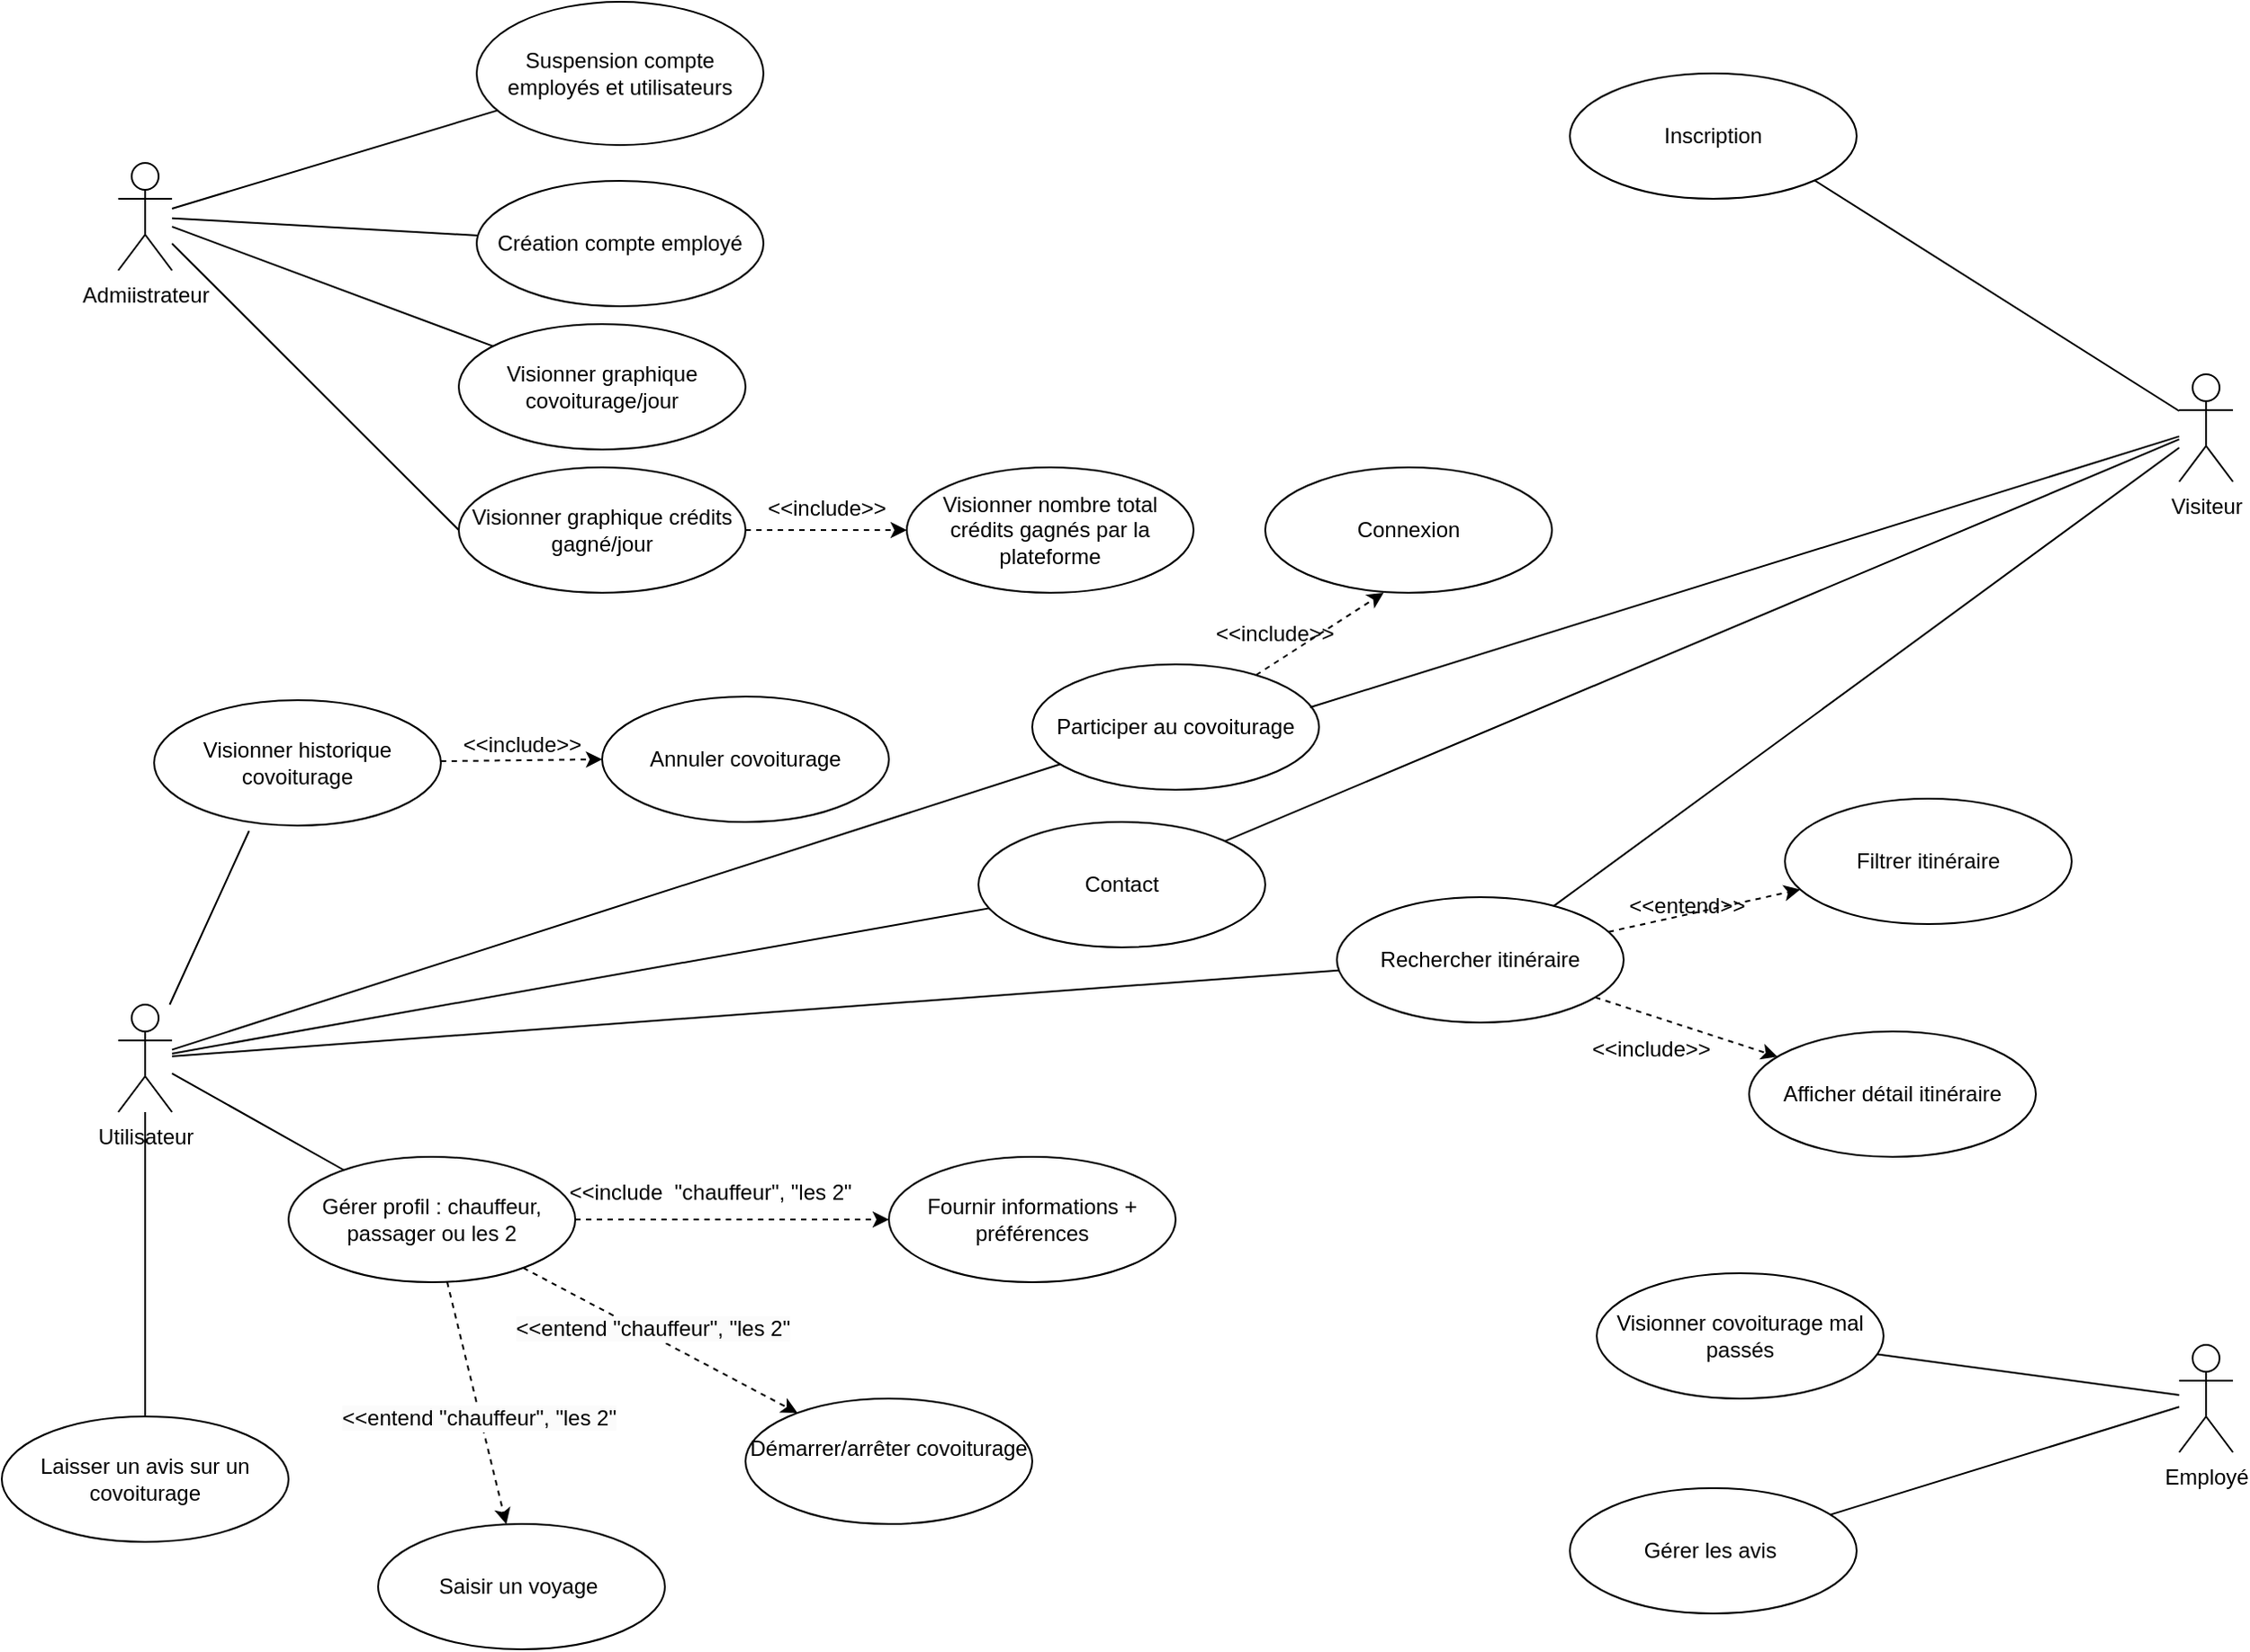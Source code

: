 <mxfile version="24.7.17">
  <diagram name="Page-1" id="9CVXWt7-_POLyjd0vd9-">
    <mxGraphModel dx="2118" dy="820" grid="1" gridSize="10" guides="1" tooltips="1" connect="1" arrows="1" fold="1" page="1" pageScale="1" pageWidth="700" pageHeight="1000" math="0" shadow="0">
      <root>
        <mxCell id="0" />
        <mxCell id="1" parent="0" />
        <mxCell id="Ip4lQaihKb_Grlaf9IZl-10" style="rounded=0;orthogonalLoop=1;jettySize=auto;html=1;endArrow=none;endFill=0;" edge="1" parent="1" source="1G_YC3TLskXvWS0_9UK7-1" target="1G_YC3TLskXvWS0_9UK7-17">
          <mxGeometry relative="1" as="geometry" />
        </mxCell>
        <mxCell id="Ip4lQaihKb_Grlaf9IZl-11" style="rounded=0;orthogonalLoop=1;jettySize=auto;html=1;endArrow=none;endFill=0;" edge="1" parent="1" source="1G_YC3TLskXvWS0_9UK7-1" target="1G_YC3TLskXvWS0_9UK7-16">
          <mxGeometry relative="1" as="geometry" />
        </mxCell>
        <mxCell id="Ip4lQaihKb_Grlaf9IZl-12" style="rounded=0;orthogonalLoop=1;jettySize=auto;html=1;endArrow=none;endFill=0;" edge="1" parent="1" source="1G_YC3TLskXvWS0_9UK7-1" target="Ip4lQaihKb_Grlaf9IZl-1">
          <mxGeometry relative="1" as="geometry" />
        </mxCell>
        <mxCell id="Ip4lQaihKb_Grlaf9IZl-13" style="rounded=0;orthogonalLoop=1;jettySize=auto;html=1;entryX=0;entryY=0.5;entryDx=0;entryDy=0;endArrow=none;endFill=0;" edge="1" parent="1" source="1G_YC3TLskXvWS0_9UK7-1" target="Ip4lQaihKb_Grlaf9IZl-2">
          <mxGeometry relative="1" as="geometry" />
        </mxCell>
        <mxCell id="1G_YC3TLskXvWS0_9UK7-1" value="Admiistrateur" style="shape=umlActor;verticalLabelPosition=bottom;verticalAlign=top;html=1;outlineConnect=0;" parent="1" vertex="1">
          <mxGeometry x="-270" y="110" width="30" height="60" as="geometry" />
        </mxCell>
        <mxCell id="Ip4lQaihKb_Grlaf9IZl-28" style="rounded=0;orthogonalLoop=1;jettySize=auto;html=1;entryX=1;entryY=1;entryDx=0;entryDy=0;endArrow=none;endFill=0;" edge="1" parent="1" source="1G_YC3TLskXvWS0_9UK7-2" target="Ip4lQaihKb_Grlaf9IZl-26">
          <mxGeometry relative="1" as="geometry" />
        </mxCell>
        <mxCell id="Ip4lQaihKb_Grlaf9IZl-36" style="rounded=0;orthogonalLoop=1;jettySize=auto;html=1;endArrow=none;endFill=0;" edge="1" parent="1" source="1G_YC3TLskXvWS0_9UK7-2" target="Ip4lQaihKb_Grlaf9IZl-27">
          <mxGeometry relative="1" as="geometry" />
        </mxCell>
        <mxCell id="Ip4lQaihKb_Grlaf9IZl-41" style="rounded=0;orthogonalLoop=1;jettySize=auto;html=1;endArrow=none;endFill=0;" edge="1" parent="1" source="1G_YC3TLskXvWS0_9UK7-2" target="Ip4lQaihKb_Grlaf9IZl-37">
          <mxGeometry relative="1" as="geometry" />
        </mxCell>
        <mxCell id="1G_YC3TLskXvWS0_9UK7-2" value="Visiteur" style="shape=umlActor;verticalLabelPosition=bottom;verticalAlign=top;html=1;outlineConnect=0;" parent="1" vertex="1">
          <mxGeometry x="880" y="228" width="30" height="60" as="geometry" />
        </mxCell>
        <mxCell id="Ip4lQaihKb_Grlaf9IZl-50" style="rounded=0;orthogonalLoop=1;jettySize=auto;html=1;endArrow=none;endFill=0;" edge="1" parent="1" source="1G_YC3TLskXvWS0_9UK7-3" target="Ip4lQaihKb_Grlaf9IZl-48">
          <mxGeometry relative="1" as="geometry" />
        </mxCell>
        <mxCell id="Ip4lQaihKb_Grlaf9IZl-51" style="rounded=0;orthogonalLoop=1;jettySize=auto;html=1;endArrow=none;endFill=0;" edge="1" parent="1" source="1G_YC3TLskXvWS0_9UK7-3" target="Ip4lQaihKb_Grlaf9IZl-47">
          <mxGeometry relative="1" as="geometry" />
        </mxCell>
        <mxCell id="1G_YC3TLskXvWS0_9UK7-3" value="Employé" style="shape=umlActor;verticalLabelPosition=bottom;verticalAlign=top;html=1;outlineConnect=0;" parent="1" vertex="1">
          <mxGeometry x="880" y="770" width="30" height="60" as="geometry" />
        </mxCell>
        <mxCell id="Ip4lQaihKb_Grlaf9IZl-19" style="rounded=0;orthogonalLoop=1;jettySize=auto;html=1;endArrow=none;endFill=0;" edge="1" parent="1" source="1G_YC3TLskXvWS0_9UK7-4" target="Ip4lQaihKb_Grlaf9IZl-15">
          <mxGeometry relative="1" as="geometry" />
        </mxCell>
        <mxCell id="Ip4lQaihKb_Grlaf9IZl-25" style="rounded=0;orthogonalLoop=1;jettySize=auto;html=1;endArrow=none;endFill=0;" edge="1" parent="1" source="1G_YC3TLskXvWS0_9UK7-4" target="Ip4lQaihKb_Grlaf9IZl-24">
          <mxGeometry relative="1" as="geometry" />
        </mxCell>
        <mxCell id="Ip4lQaihKb_Grlaf9IZl-33" style="rounded=0;orthogonalLoop=1;jettySize=auto;html=1;endArrow=none;endFill=0;" edge="1" parent="1" source="1G_YC3TLskXvWS0_9UK7-4" target="Ip4lQaihKb_Grlaf9IZl-29">
          <mxGeometry relative="1" as="geometry" />
        </mxCell>
        <mxCell id="Ip4lQaihKb_Grlaf9IZl-35" style="rounded=0;orthogonalLoop=1;jettySize=auto;html=1;endArrow=none;endFill=0;" edge="1" parent="1" source="1G_YC3TLskXvWS0_9UK7-4" target="Ip4lQaihKb_Grlaf9IZl-27">
          <mxGeometry relative="1" as="geometry" />
        </mxCell>
        <mxCell id="Ip4lQaihKb_Grlaf9IZl-40" style="rounded=0;orthogonalLoop=1;jettySize=auto;html=1;endArrow=none;endFill=0;" edge="1" parent="1" source="1G_YC3TLskXvWS0_9UK7-4" target="Ip4lQaihKb_Grlaf9IZl-37">
          <mxGeometry relative="1" as="geometry" />
        </mxCell>
        <mxCell id="1G_YC3TLskXvWS0_9UK7-4" value="Utilisateur&lt;div&gt;&lt;br&gt;&lt;/div&gt;" style="shape=umlActor;verticalLabelPosition=bottom;verticalAlign=top;html=1;outlineConnect=0;" parent="1" vertex="1">
          <mxGeometry x="-270" y="580" width="30" height="60" as="geometry" />
        </mxCell>
        <mxCell id="1G_YC3TLskXvWS0_9UK7-16" value="Création compte employé" style="ellipse;whiteSpace=wrap;html=1;" parent="1" vertex="1">
          <mxGeometry x="-70" y="120" width="160" height="70" as="geometry" />
        </mxCell>
        <mxCell id="1G_YC3TLskXvWS0_9UK7-17" value="Suspension compte employés et utilisateurs" style="ellipse;whiteSpace=wrap;html=1;" parent="1" vertex="1">
          <mxGeometry x="-70" y="20" width="160" height="80" as="geometry" />
        </mxCell>
        <mxCell id="Ip4lQaihKb_Grlaf9IZl-1" value="Visionner graphique covoiturage/jour" style="ellipse;whiteSpace=wrap;html=1;" vertex="1" parent="1">
          <mxGeometry x="-80" y="200" width="160" height="70" as="geometry" />
        </mxCell>
        <mxCell id="Ip4lQaihKb_Grlaf9IZl-4" style="rounded=0;orthogonalLoop=1;jettySize=auto;html=1;dashed=1;" edge="1" parent="1" source="Ip4lQaihKb_Grlaf9IZl-2" target="Ip4lQaihKb_Grlaf9IZl-3">
          <mxGeometry relative="1" as="geometry" />
        </mxCell>
        <mxCell id="Ip4lQaihKb_Grlaf9IZl-2" value="Visionner graphique crédits gagné/jour" style="ellipse;whiteSpace=wrap;html=1;" vertex="1" parent="1">
          <mxGeometry x="-80" y="280" width="160" height="70" as="geometry" />
        </mxCell>
        <mxCell id="Ip4lQaihKb_Grlaf9IZl-3" value="Visionner nombre total crédits gagnés par la plateforme" style="ellipse;whiteSpace=wrap;html=1;" vertex="1" parent="1">
          <mxGeometry x="170" y="280" width="160" height="70" as="geometry" />
        </mxCell>
        <mxCell id="Ip4lQaihKb_Grlaf9IZl-5" value="&amp;lt;&amp;lt;include&amp;gt;&amp;gt;" style="text;html=1;align=center;verticalAlign=middle;resizable=0;points=[];autosize=1;strokeColor=none;fillColor=none;" vertex="1" parent="1">
          <mxGeometry x="80" y="288" width="90" height="30" as="geometry" />
        </mxCell>
        <mxCell id="Ip4lQaihKb_Grlaf9IZl-8" style="rounded=0;orthogonalLoop=1;jettySize=auto;html=1;entryX=0;entryY=0.5;entryDx=0;entryDy=0;dashed=1;" edge="1" parent="1" source="Ip4lQaihKb_Grlaf9IZl-6" target="Ip4lQaihKb_Grlaf9IZl-7">
          <mxGeometry relative="1" as="geometry" />
        </mxCell>
        <mxCell id="Ip4lQaihKb_Grlaf9IZl-6" value="Visionner historique covoiturage" style="ellipse;whiteSpace=wrap;html=1;" vertex="1" parent="1">
          <mxGeometry x="-250" y="410" width="160" height="70" as="geometry" />
        </mxCell>
        <mxCell id="Ip4lQaihKb_Grlaf9IZl-7" value="Annuler covoiturage" style="ellipse;whiteSpace=wrap;html=1;" vertex="1" parent="1">
          <mxGeometry y="408" width="160" height="70" as="geometry" />
        </mxCell>
        <mxCell id="Ip4lQaihKb_Grlaf9IZl-9" value="&amp;lt;&amp;lt;include&amp;gt;&amp;gt;" style="text;html=1;align=center;verticalAlign=middle;resizable=0;points=[];autosize=1;strokeColor=none;fillColor=none;" vertex="1" parent="1">
          <mxGeometry x="-90" y="420" width="90" height="30" as="geometry" />
        </mxCell>
        <mxCell id="Ip4lQaihKb_Grlaf9IZl-14" style="rounded=0;orthogonalLoop=1;jettySize=auto;html=1;entryX=0.331;entryY=1.043;entryDx=0;entryDy=0;entryPerimeter=0;endArrow=none;endFill=0;" edge="1" parent="1" source="1G_YC3TLskXvWS0_9UK7-4" target="Ip4lQaihKb_Grlaf9IZl-6">
          <mxGeometry relative="1" as="geometry" />
        </mxCell>
        <mxCell id="Ip4lQaihKb_Grlaf9IZl-17" style="rounded=0;orthogonalLoop=1;jettySize=auto;html=1;dashed=1;" edge="1" parent="1" source="Ip4lQaihKb_Grlaf9IZl-15" target="Ip4lQaihKb_Grlaf9IZl-16">
          <mxGeometry relative="1" as="geometry" />
        </mxCell>
        <mxCell id="Ip4lQaihKb_Grlaf9IZl-53" style="rounded=0;orthogonalLoop=1;jettySize=auto;html=1;dashed=1;" edge="1" parent="1" source="Ip4lQaihKb_Grlaf9IZl-15" target="Ip4lQaihKb_Grlaf9IZl-20">
          <mxGeometry relative="1" as="geometry" />
        </mxCell>
        <mxCell id="Ip4lQaihKb_Grlaf9IZl-56" value="&lt;span style=&quot;font-size: 12px; background-color: rgb(251, 251, 251);&quot;&gt;&amp;lt;&amp;lt;entend &quot;chauffeur&quot;&lt;/span&gt;&lt;span style=&quot;font-size: 12px; background-color: rgb(251, 251, 251);&quot;&gt;, &quot;les 2&quot;&lt;/span&gt;" style="edgeLabel;html=1;align=center;verticalAlign=middle;resizable=0;points=[];" vertex="1" connectable="0" parent="Ip4lQaihKb_Grlaf9IZl-53">
          <mxGeometry x="0.21" relative="1" as="geometry">
            <mxPoint x="-3" y="-6" as="offset" />
          </mxGeometry>
        </mxCell>
        <mxCell id="Ip4lQaihKb_Grlaf9IZl-54" style="rounded=0;orthogonalLoop=1;jettySize=auto;html=1;dashed=1;" edge="1" parent="1" source="Ip4lQaihKb_Grlaf9IZl-15" target="Ip4lQaihKb_Grlaf9IZl-21">
          <mxGeometry relative="1" as="geometry" />
        </mxCell>
        <mxCell id="Ip4lQaihKb_Grlaf9IZl-55" value="&lt;span style=&quot;font-size: 12px; background-color: rgb(251, 251, 251);&quot;&gt;&amp;lt;&amp;lt;entend &quot;chauffeur&quot;&lt;/span&gt;&lt;span style=&quot;font-size: 12px; background-color: rgb(251, 251, 251);&quot;&gt;, &quot;les 2&quot;&lt;/span&gt;" style="edgeLabel;html=1;align=center;verticalAlign=middle;resizable=0;points=[];" vertex="1" connectable="0" parent="Ip4lQaihKb_Grlaf9IZl-54">
          <mxGeometry x="-0.09" y="4" relative="1" as="geometry">
            <mxPoint as="offset" />
          </mxGeometry>
        </mxCell>
        <mxCell id="Ip4lQaihKb_Grlaf9IZl-15" value="Gérer profil : chauffeur, passager ou les 2" style="ellipse;whiteSpace=wrap;html=1;" vertex="1" parent="1">
          <mxGeometry x="-175" y="665" width="160" height="70" as="geometry" />
        </mxCell>
        <mxCell id="Ip4lQaihKb_Grlaf9IZl-16" value="Fournir informations + préférences" style="ellipse;whiteSpace=wrap;html=1;" vertex="1" parent="1">
          <mxGeometry x="160" y="665" width="160" height="70" as="geometry" />
        </mxCell>
        <mxCell id="Ip4lQaihKb_Grlaf9IZl-18" value="&amp;lt;&amp;lt;include&amp;nbsp; &quot;chauffeur&quot;, &quot;les 2&quot;" style="text;html=1;align=center;verticalAlign=middle;resizable=0;points=[];autosize=1;strokeColor=none;fillColor=none;" vertex="1" parent="1">
          <mxGeometry x="-30" y="670" width="180" height="30" as="geometry" />
        </mxCell>
        <mxCell id="Ip4lQaihKb_Grlaf9IZl-20" value="Saisir un voyage &lt;span style=&quot;color: rgba(0, 0, 0, 0); font-family: monospace; font-size: 0px; text-align: start; text-wrap: nowrap;&quot;&gt;%3CmxGraphModel%3E%3Croot%3E%3CmxCell%20id%3D%220%22%2F%3E%3CmxCell%20id%3D%221%22%20parent%3D%220%22%2F%3E%3CmxCell%20id%3D%222%22%20value%3D%22G%C3%A9rer%20profil%20%3A%20chauffeur%2C%20passager%20ou%20les%202%22%20style%3D%22ellipse%3BwhiteSpace%3Dwrap%3Bhtml%3D1%3B%22%20vertex%3D%221%22%20parent%3D%221%22%3E%3CmxGeometry%20x%3D%22-20%22%20y%3D%22620%22%20width%3D%22160%22%20height%3D%2270%22%20as%3D%22geometry%22%2F%3E%3C%2FmxCell%3E%3C%2Froot%3E%3C%2FmxGraphModel%3E&lt;/span&gt;" style="ellipse;whiteSpace=wrap;html=1;" vertex="1" parent="1">
          <mxGeometry x="-125" y="870" width="160" height="70" as="geometry" />
        </mxCell>
        <mxCell id="Ip4lQaihKb_Grlaf9IZl-21" value="Démarrer/arrêter covoiturage &lt;span style=&quot;color: rgba(0, 0, 0, 0); font-family: monospace; font-size: 0px; text-align: start; text-wrap: nowrap;&quot;&gt;%3CmxGraphModel%3E%3Croot%3E%3CmxCell%20id%3D%220%22%2F%3E%3CmxCell%20id%3D%221%22%20parent%3D%220%22%2F%3E%3CmxCell%20id%3D%222%22%20value%3D%22G%C3%A9rer%20profil%20%3A%20chauffeur%2C%20passager%20ou%20les%202%22%20style%3D%22ellipse%3BwhiteSpace%3Dwrap%3Bhtml%3D1%3B%22%20vertex%3D%221%22%20parent%3D%221%22%3E%3CmxGeometry%20x%3D%22-20%22%20y%3D%22620%22%20width%3D%22160%22%20height%3D%2270%22%20as%3D%22geometry%22%2F%3E%3C%2FmxCell%3E%3C%2Froot%3E%3C%2FmxGraphModel%3E&lt;/span&gt;" style="ellipse;whiteSpace=wrap;html=1;" vertex="1" parent="1">
          <mxGeometry x="80" y="800" width="160" height="70" as="geometry" />
        </mxCell>
        <mxCell id="Ip4lQaihKb_Grlaf9IZl-24" value="Laisser un avis sur un covoiturage" style="ellipse;whiteSpace=wrap;html=1;" vertex="1" parent="1">
          <mxGeometry x="-335" y="810" width="160" height="70" as="geometry" />
        </mxCell>
        <mxCell id="Ip4lQaihKb_Grlaf9IZl-26" value="Inscription" style="ellipse;whiteSpace=wrap;html=1;" vertex="1" parent="1">
          <mxGeometry x="540" y="60" width="160" height="70" as="geometry" />
        </mxCell>
        <mxCell id="Ip4lQaihKb_Grlaf9IZl-27" value="Contact" style="ellipse;whiteSpace=wrap;html=1;" vertex="1" parent="1">
          <mxGeometry x="210" y="478" width="160" height="70" as="geometry" />
        </mxCell>
        <mxCell id="Ip4lQaihKb_Grlaf9IZl-29" value="Participer au covoiturage" style="ellipse;whiteSpace=wrap;html=1;" vertex="1" parent="1">
          <mxGeometry x="240" y="390" width="160" height="70" as="geometry" />
        </mxCell>
        <mxCell id="Ip4lQaihKb_Grlaf9IZl-30" value="Connexion" style="ellipse;whiteSpace=wrap;html=1;" vertex="1" parent="1">
          <mxGeometry x="370" y="280" width="160" height="70" as="geometry" />
        </mxCell>
        <mxCell id="Ip4lQaihKb_Grlaf9IZl-31" style="rounded=0;orthogonalLoop=1;jettySize=auto;html=1;entryX=0.413;entryY=1;entryDx=0;entryDy=0;entryPerimeter=0;dashed=1;" edge="1" parent="1" source="Ip4lQaihKb_Grlaf9IZl-29" target="Ip4lQaihKb_Grlaf9IZl-30">
          <mxGeometry relative="1" as="geometry" />
        </mxCell>
        <mxCell id="Ip4lQaihKb_Grlaf9IZl-32" value="&amp;lt;&amp;lt;include&amp;gt;&amp;gt;&lt;div&gt;&lt;br&gt;&lt;/div&gt;" style="text;html=1;align=center;verticalAlign=middle;resizable=0;points=[];autosize=1;strokeColor=none;fillColor=none;" vertex="1" parent="1">
          <mxGeometry x="330" y="360" width="90" height="40" as="geometry" />
        </mxCell>
        <mxCell id="Ip4lQaihKb_Grlaf9IZl-34" style="rounded=0;orthogonalLoop=1;jettySize=auto;html=1;entryX=0.969;entryY=0.343;entryDx=0;entryDy=0;entryPerimeter=0;endArrow=none;endFill=0;" edge="1" parent="1" source="1G_YC3TLskXvWS0_9UK7-2" target="Ip4lQaihKb_Grlaf9IZl-29">
          <mxGeometry relative="1" as="geometry" />
        </mxCell>
        <mxCell id="Ip4lQaihKb_Grlaf9IZl-42" style="rounded=0;orthogonalLoop=1;jettySize=auto;html=1;dashed=1;" edge="1" parent="1" source="Ip4lQaihKb_Grlaf9IZl-37" target="Ip4lQaihKb_Grlaf9IZl-38">
          <mxGeometry relative="1" as="geometry" />
        </mxCell>
        <mxCell id="Ip4lQaihKb_Grlaf9IZl-45" style="rounded=0;orthogonalLoop=1;jettySize=auto;html=1;dashed=1;" edge="1" parent="1" source="Ip4lQaihKb_Grlaf9IZl-37" target="Ip4lQaihKb_Grlaf9IZl-39">
          <mxGeometry relative="1" as="geometry" />
        </mxCell>
        <mxCell id="Ip4lQaihKb_Grlaf9IZl-37" value="Rechercher itinéraire" style="ellipse;whiteSpace=wrap;html=1;" vertex="1" parent="1">
          <mxGeometry x="410" y="520" width="160" height="70" as="geometry" />
        </mxCell>
        <mxCell id="Ip4lQaihKb_Grlaf9IZl-38" value="Filtrer itinéraire" style="ellipse;whiteSpace=wrap;html=1;" vertex="1" parent="1">
          <mxGeometry x="660" y="465" width="160" height="70" as="geometry" />
        </mxCell>
        <mxCell id="Ip4lQaihKb_Grlaf9IZl-39" value="Afficher détail itinéraire" style="ellipse;whiteSpace=wrap;html=1;" vertex="1" parent="1">
          <mxGeometry x="640" y="595" width="160" height="70" as="geometry" />
        </mxCell>
        <mxCell id="Ip4lQaihKb_Grlaf9IZl-44" value="&amp;lt;&amp;lt;entend&amp;gt;&amp;gt;" style="text;html=1;align=center;verticalAlign=middle;resizable=0;points=[];autosize=1;strokeColor=none;fillColor=none;" vertex="1" parent="1">
          <mxGeometry x="560" y="510" width="90" height="30" as="geometry" />
        </mxCell>
        <mxCell id="Ip4lQaihKb_Grlaf9IZl-46" value="&amp;lt;&amp;lt;include&amp;gt;&amp;gt;" style="text;html=1;align=center;verticalAlign=middle;resizable=0;points=[];autosize=1;strokeColor=none;fillColor=none;" vertex="1" parent="1">
          <mxGeometry x="540" y="590" width="90" height="30" as="geometry" />
        </mxCell>
        <mxCell id="Ip4lQaihKb_Grlaf9IZl-47" value="Gérer les avis&amp;nbsp;" style="ellipse;whiteSpace=wrap;html=1;" vertex="1" parent="1">
          <mxGeometry x="540" y="850" width="160" height="70" as="geometry" />
        </mxCell>
        <mxCell id="Ip4lQaihKb_Grlaf9IZl-48" value="Visionner covoiturage mal passés" style="ellipse;whiteSpace=wrap;html=1;" vertex="1" parent="1">
          <mxGeometry x="555" y="730" width="160" height="70" as="geometry" />
        </mxCell>
      </root>
    </mxGraphModel>
  </diagram>
</mxfile>

